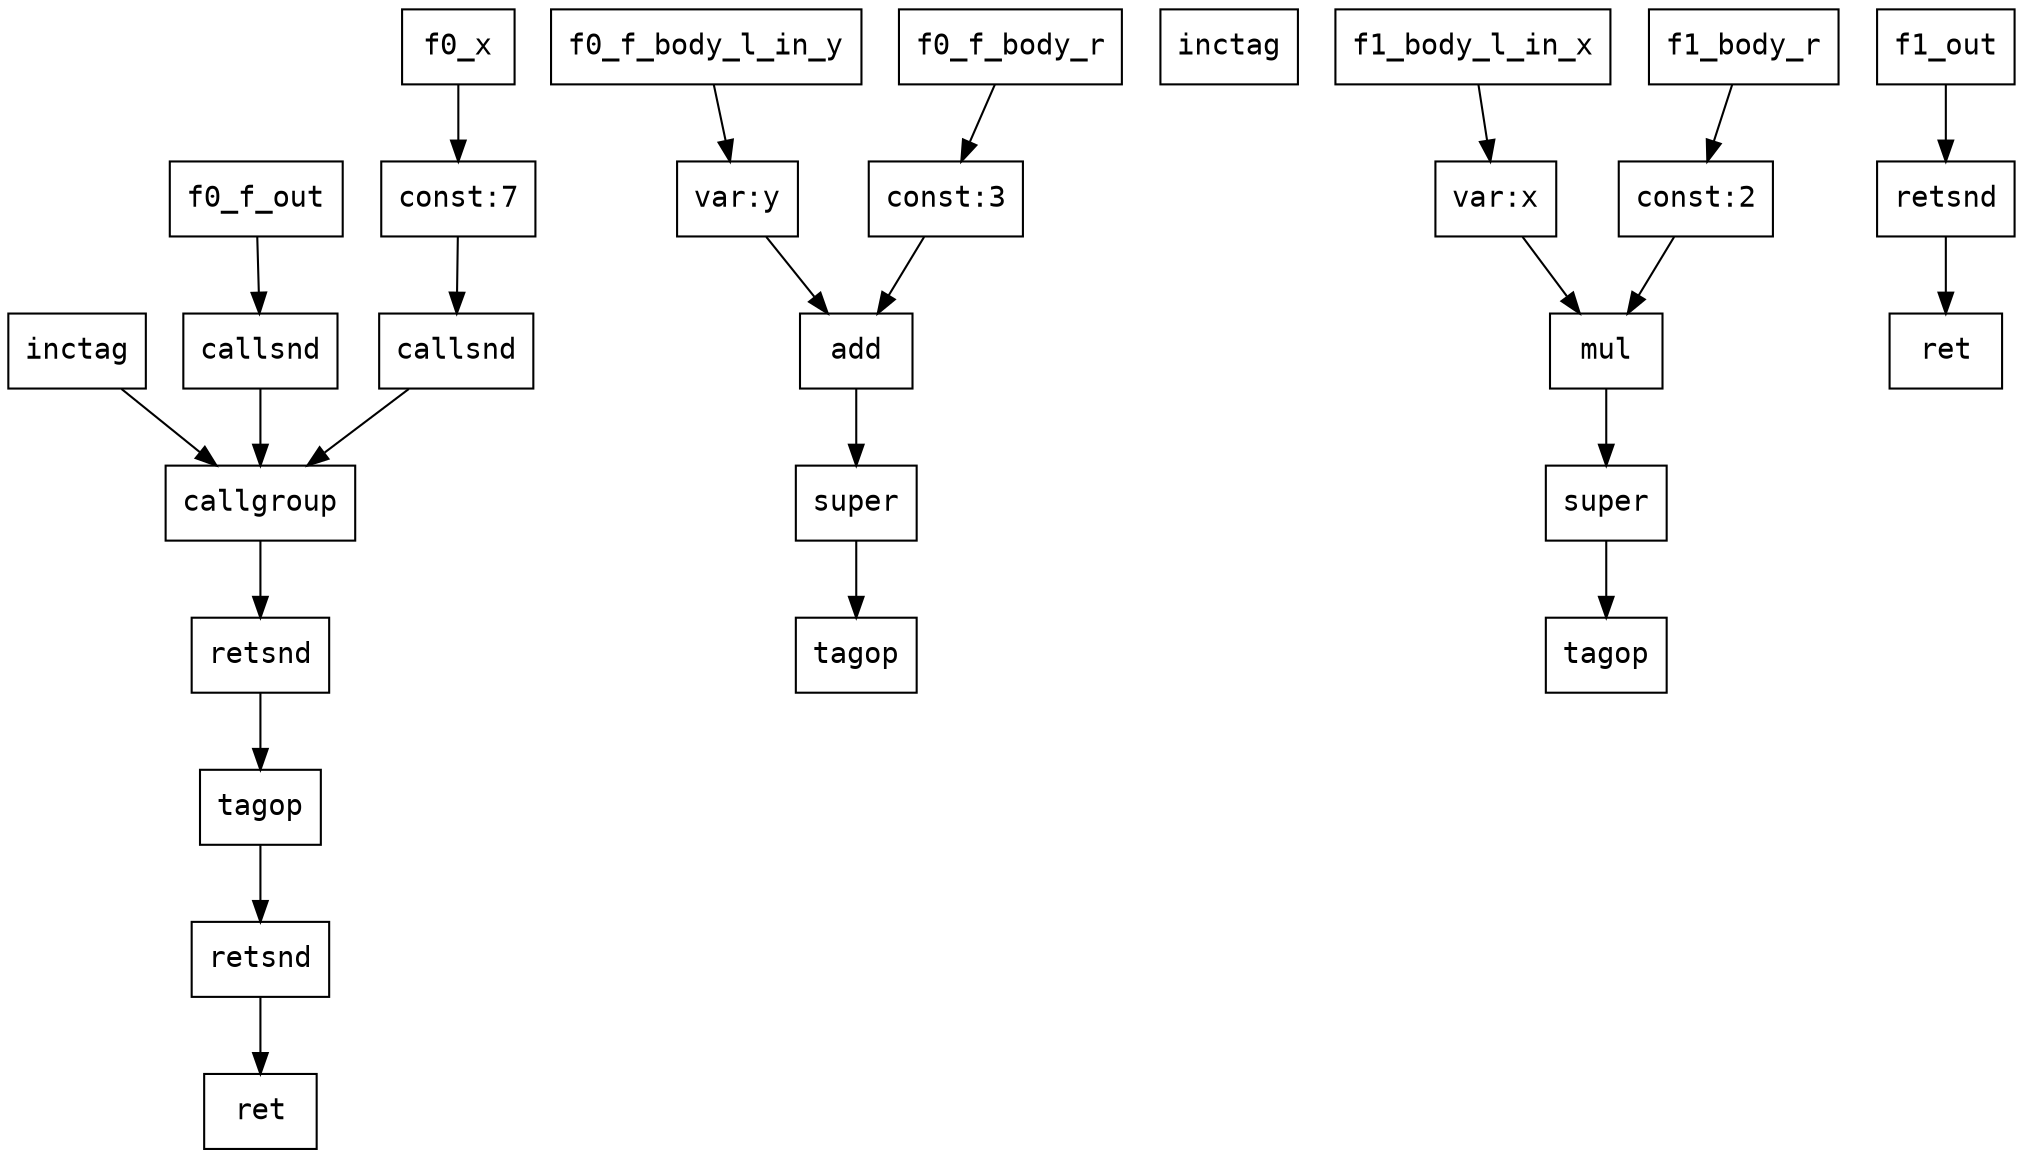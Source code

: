 digraph Dataflow {
  node [shape=record, fontname="Courier"];
  f0_inctag [label="inctag"];
  f0_inctag [label="inctag"];
  f0_f [label="super"];
  f0_f_tagop [label="tagop"];
  f0_f -> f0_f_tagop;
  f0_f_body_l_out [label="var:y"];
  f0_f_body_l_in_y -> f0_f_body_l_out;
  f0_f_body_r_out [label="const:3"];
  f0_f_body_r -> f0_f_body_r_out;
  f0_f_body_out [label="add"];
  f0_f_body_l_out -> f0_f_body_out;
  f0_f_body_r_out -> f0_f_body_out;
  f0_f_body_out -> f0_f;
  f0_x_out [label="const:7"];
  f0_x -> f0_x_out;
  f0_cg [label="callgroup"];
  f0_inctag -> f0_cg;
  f0_cg_snd1 [label="callsnd"];
  f0_f_out -> f0_cg_snd1;
  f0_cg_snd1 -> f0_cg;
  f0_cg_snd2 [label="callsnd"];
  f0_x_out -> f0_cg_snd2;
  f0_cg_snd2 -> f0_cg;
  f0_cg_retsnd [label="retsnd"];
  f0_cg -> f0_cg_retsnd;
  f0_out [label="tagop"];
  f0_cg_retsnd -> f0_out;
  f0_retsnd [label="retsnd"];
  f0_out -> f0_retsnd;
  f0_ret [label="ret"];
  f0_retsnd -> f0_ret;
  f1_inctag [label="inctag"];
  f1 [label="super"];
  f1_tagop [label="tagop"];
  f1 -> f1_tagop;
  f1_body_l_out [label="var:x"];
  f1_body_l_in_x -> f1_body_l_out;
  f1_body_r_out [label="const:2"];
  f1_body_r -> f1_body_r_out;
  f1_body_out [label="mul"];
  f1_body_l_out -> f1_body_out;
  f1_body_r_out -> f1_body_out;
  f1_body_out -> f1;
  f1_retsnd [label="retsnd"];
  f1_out -> f1_retsnd;
  f1_ret [label="ret"];
  f1_retsnd -> f1_ret;
}
